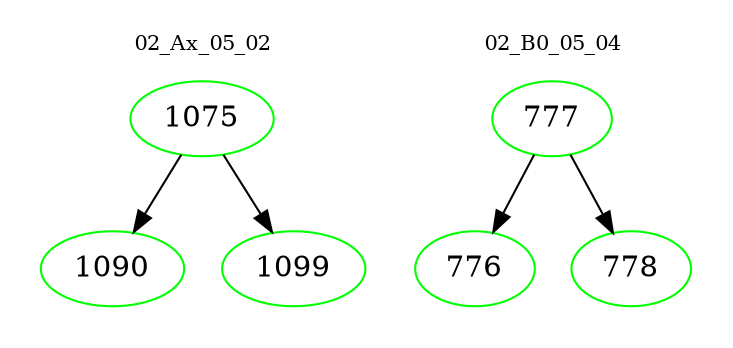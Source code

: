 digraph{
subgraph cluster_0 {
color = white
label = "02_Ax_05_02";
fontsize=10;
T0_1075 [label="1075", color="green"]
T0_1075 -> T0_1090 [color="black"]
T0_1090 [label="1090", color="green"]
T0_1075 -> T0_1099 [color="black"]
T0_1099 [label="1099", color="green"]
}
subgraph cluster_1 {
color = white
label = "02_B0_05_04";
fontsize=10;
T1_777 [label="777", color="green"]
T1_777 -> T1_776 [color="black"]
T1_776 [label="776", color="green"]
T1_777 -> T1_778 [color="black"]
T1_778 [label="778", color="green"]
}
}
